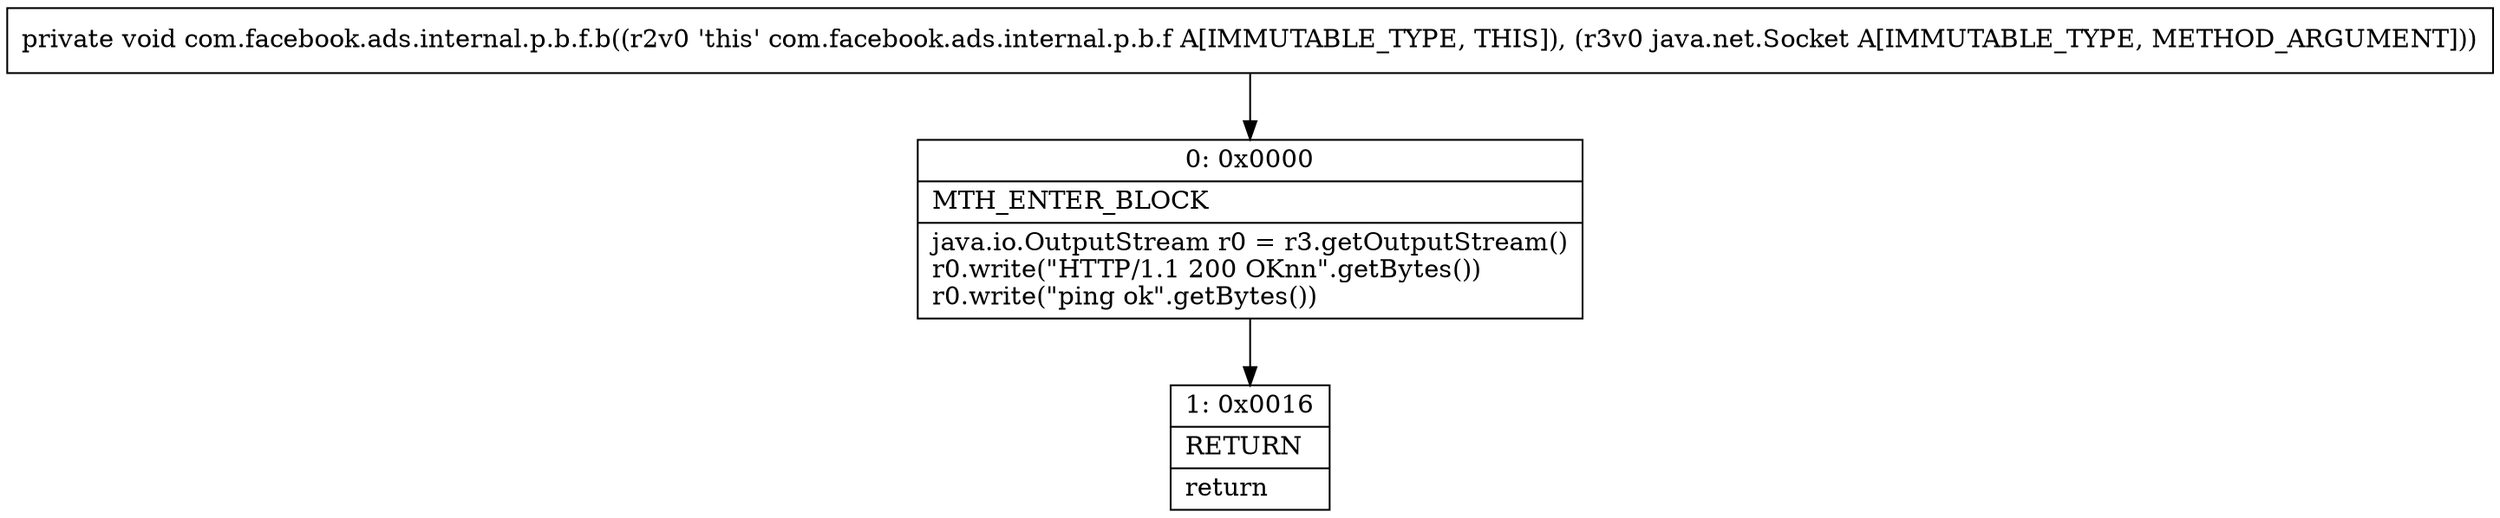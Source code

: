 digraph "CFG forcom.facebook.ads.internal.p.b.f.b(Ljava\/net\/Socket;)V" {
Node_0 [shape=record,label="{0\:\ 0x0000|MTH_ENTER_BLOCK\l|java.io.OutputStream r0 = r3.getOutputStream()\lr0.write(\"HTTP\/1.1 200 OKnn\".getBytes())\lr0.write(\"ping ok\".getBytes())\l}"];
Node_1 [shape=record,label="{1\:\ 0x0016|RETURN\l|return\l}"];
MethodNode[shape=record,label="{private void com.facebook.ads.internal.p.b.f.b((r2v0 'this' com.facebook.ads.internal.p.b.f A[IMMUTABLE_TYPE, THIS]), (r3v0 java.net.Socket A[IMMUTABLE_TYPE, METHOD_ARGUMENT])) }"];
MethodNode -> Node_0;
Node_0 -> Node_1;
}

